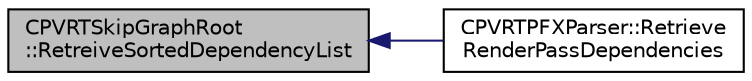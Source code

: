 digraph "CPVRTSkipGraphRoot::RetreiveSortedDependencyList"
{
  edge [fontname="Helvetica",fontsize="10",labelfontname="Helvetica",labelfontsize="10"];
  node [fontname="Helvetica",fontsize="10",shape=record];
  rankdir="LR";
  Node1 [label="CPVRTSkipGraphRoot\l::RetreiveSortedDependencyList",height=0.2,width=0.4,color="black", fillcolor="grey75", style="filled", fontcolor="black"];
  Node1 -> Node2 [dir="back",color="midnightblue",fontsize="10",style="solid",fontname="Helvetica"];
  Node2 [label="CPVRTPFXParser::Retrieve\lRenderPassDependencies",height=0.2,width=0.4,color="black", fillcolor="white", style="filled",URL="$class_c_p_v_r_t_p_f_x_parser.html#a50400904966afcd4f0b80b8298762cca",tooltip="Takes an array of strings containing the names of active effects for this PFX in a given application ..."];
}
